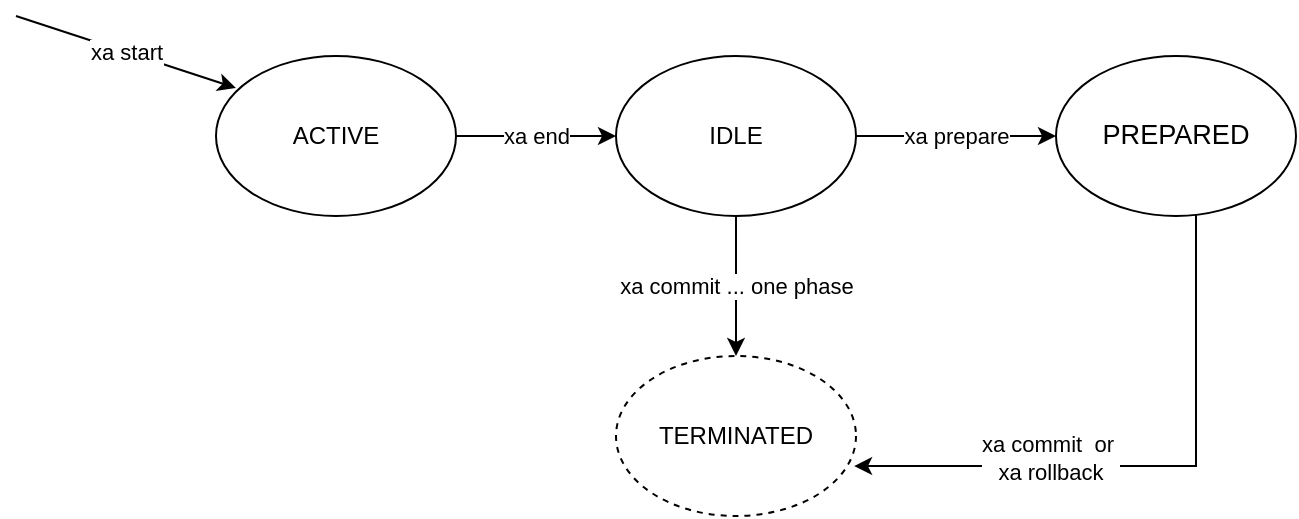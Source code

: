 <mxfile version="14.7.0" type="github">
  <diagram id="ulhes5VO6swSHg_1E0Kg" name="Page-1">
    <mxGraphModel dx="946" dy="621" grid="1" gridSize="10" guides="1" tooltips="1" connect="1" arrows="1" fold="1" page="1" pageScale="1" pageWidth="827" pageHeight="1169" math="0" shadow="0">
      <root>
        <mxCell id="0" />
        <mxCell id="1" parent="0" />
        <mxCell id="rsJA24dU0JN4cxkRjO0J-6" value="xa end" style="edgeStyle=orthogonalEdgeStyle;rounded=0;orthogonalLoop=1;jettySize=auto;html=1;entryX=0;entryY=0.5;entryDx=0;entryDy=0;" edge="1" parent="1" source="rsJA24dU0JN4cxkRjO0J-1" target="rsJA24dU0JN4cxkRjO0J-5">
          <mxGeometry relative="1" as="geometry" />
        </mxCell>
        <mxCell id="rsJA24dU0JN4cxkRjO0J-1" value="ACTIVE" style="ellipse;whiteSpace=wrap;html=1;" vertex="1" parent="1">
          <mxGeometry x="190" y="270" width="120" height="80" as="geometry" />
        </mxCell>
        <mxCell id="rsJA24dU0JN4cxkRjO0J-2" value="xa start" style="endArrow=classic;html=1;entryX=0.083;entryY=0.2;entryDx=0;entryDy=0;entryPerimeter=0;" edge="1" parent="1" target="rsJA24dU0JN4cxkRjO0J-1">
          <mxGeometry width="50" height="50" relative="1" as="geometry">
            <mxPoint x="90" y="250" as="sourcePoint" />
            <mxPoint x="440" y="300" as="targetPoint" />
          </mxGeometry>
        </mxCell>
        <mxCell id="rsJA24dU0JN4cxkRjO0J-10" style="edgeStyle=orthogonalEdgeStyle;rounded=0;orthogonalLoop=1;jettySize=auto;html=1;entryX=0.992;entryY=0.688;entryDx=0;entryDy=0;entryPerimeter=0;" edge="1" parent="1" source="rsJA24dU0JN4cxkRjO0J-3" target="rsJA24dU0JN4cxkRjO0J-8">
          <mxGeometry relative="1" as="geometry">
            <mxPoint x="670" y="540" as="targetPoint" />
            <Array as="points">
              <mxPoint x="680" y="475" />
            </Array>
          </mxGeometry>
        </mxCell>
        <mxCell id="rsJA24dU0JN4cxkRjO0J-12" value="xa commit&amp;nbsp; or&amp;nbsp;&lt;br&gt;xa rollback" style="edgeLabel;html=1;align=center;verticalAlign=middle;resizable=0;points=[];" vertex="1" connectable="0" parent="rsJA24dU0JN4cxkRjO0J-10">
          <mxGeometry x="0.339" y="-4" relative="1" as="geometry">
            <mxPoint as="offset" />
          </mxGeometry>
        </mxCell>
        <mxCell id="rsJA24dU0JN4cxkRjO0J-3" value="&lt;span style=&quot;font-size: 13.543px ; text-align: left ; background-color: rgb(255 , 255 , 255)&quot;&gt;PREPARED&lt;/span&gt;" style="ellipse;whiteSpace=wrap;html=1;" vertex="1" parent="1">
          <mxGeometry x="610" y="270" width="120" height="80" as="geometry" />
        </mxCell>
        <mxCell id="rsJA24dU0JN4cxkRjO0J-7" value="xa prepare" style="edgeStyle=orthogonalEdgeStyle;rounded=0;orthogonalLoop=1;jettySize=auto;html=1;entryX=0;entryY=0.5;entryDx=0;entryDy=0;" edge="1" parent="1" source="rsJA24dU0JN4cxkRjO0J-5" target="rsJA24dU0JN4cxkRjO0J-3">
          <mxGeometry relative="1" as="geometry" />
        </mxCell>
        <mxCell id="rsJA24dU0JN4cxkRjO0J-9" value="xa commit ... one phase" style="edgeStyle=orthogonalEdgeStyle;rounded=0;orthogonalLoop=1;jettySize=auto;html=1;" edge="1" parent="1" source="rsJA24dU0JN4cxkRjO0J-5" target="rsJA24dU0JN4cxkRjO0J-8">
          <mxGeometry relative="1" as="geometry">
            <Array as="points">
              <mxPoint x="450" y="390" />
              <mxPoint x="450" y="390" />
            </Array>
          </mxGeometry>
        </mxCell>
        <mxCell id="rsJA24dU0JN4cxkRjO0J-5" value="IDLE" style="ellipse;whiteSpace=wrap;html=1;" vertex="1" parent="1">
          <mxGeometry x="390" y="270" width="120" height="80" as="geometry" />
        </mxCell>
        <mxCell id="rsJA24dU0JN4cxkRjO0J-8" value="TERMINATED" style="ellipse;whiteSpace=wrap;html=1;dashed=1;" vertex="1" parent="1">
          <mxGeometry x="390" y="420" width="120" height="80" as="geometry" />
        </mxCell>
      </root>
    </mxGraphModel>
  </diagram>
</mxfile>

